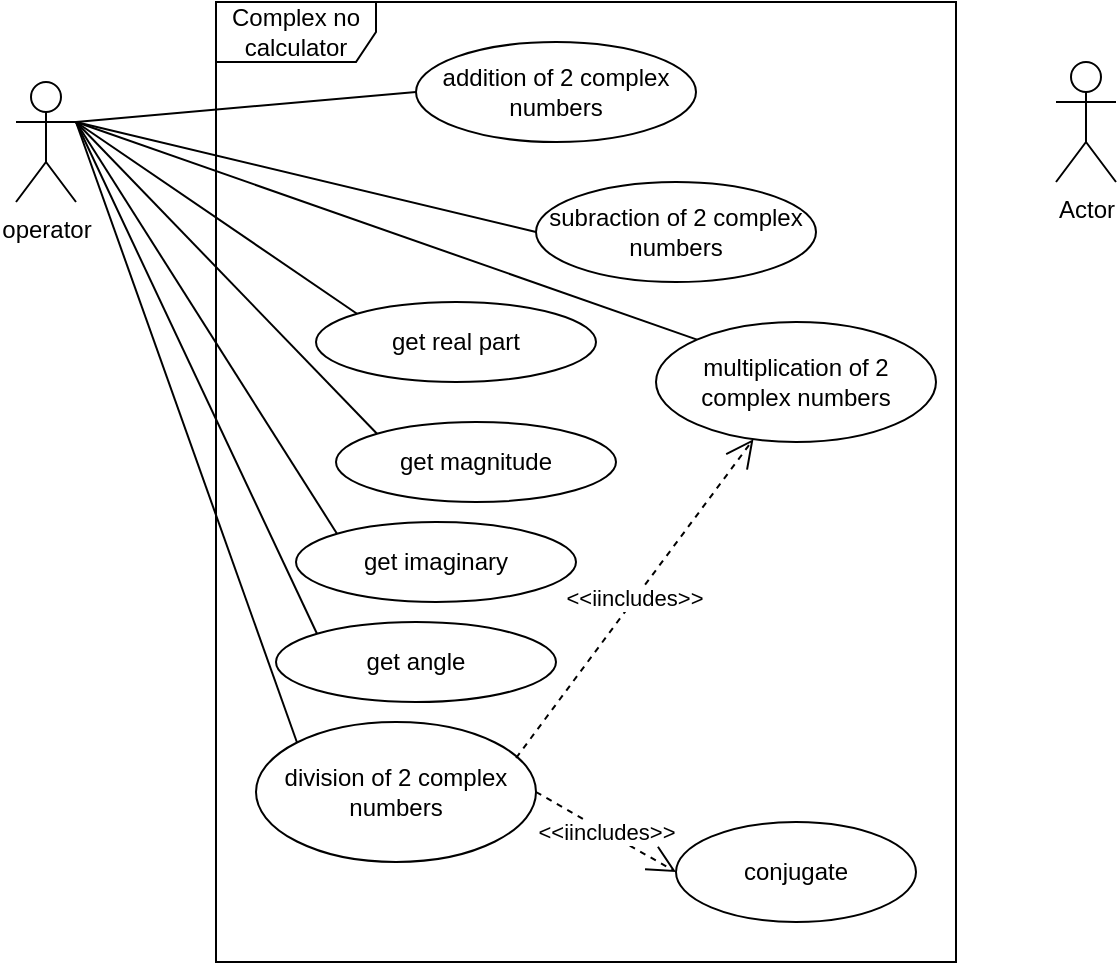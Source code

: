 <mxfile version="14.4.2" type="device"><diagram id="dETnEwjwZE8RfbmJwBNq" name="Page-1"><mxGraphModel dx="1422" dy="762" grid="1" gridSize="10" guides="1" tooltips="1" connect="1" arrows="1" fold="1" page="1" pageScale="1" pageWidth="827" pageHeight="1169" math="0" shadow="0"><root><mxCell id="0"/><mxCell id="1" parent="0"/><mxCell id="5DMdqk_6WPge_-At53Tf-12" style="rounded=0;orthogonalLoop=1;jettySize=auto;html=1;exitX=1;exitY=0.333;exitDx=0;exitDy=0;exitPerimeter=0;entryX=0;entryY=0.5;entryDx=0;entryDy=0;endArrow=none;endFill=0;" edge="1" parent="1" source="5DMdqk_6WPge_-At53Tf-1" target="5DMdqk_6WPge_-At53Tf-4"><mxGeometry relative="1" as="geometry"/></mxCell><mxCell id="5DMdqk_6WPge_-At53Tf-14" style="edgeStyle=none;rounded=0;orthogonalLoop=1;jettySize=auto;html=1;exitX=1;exitY=0.333;exitDx=0;exitDy=0;exitPerimeter=0;entryX=0;entryY=0;entryDx=0;entryDy=0;endArrow=none;endFill=0;" edge="1" parent="1" source="5DMdqk_6WPge_-At53Tf-1" target="5DMdqk_6WPge_-At53Tf-6"><mxGeometry relative="1" as="geometry"/></mxCell><mxCell id="5DMdqk_6WPge_-At53Tf-1" value="operator" style="shape=umlActor;verticalLabelPosition=bottom;verticalAlign=top;html=1;outlineConnect=0;" vertex="1" parent="1"><mxGeometry x="110" y="180" width="30" height="60" as="geometry"/></mxCell><mxCell id="5DMdqk_6WPge_-At53Tf-2" value="Complex no calculator" style="shape=umlFrame;whiteSpace=wrap;html=1;width=80;height=30;" vertex="1" parent="1"><mxGeometry x="210" y="140" width="370" height="480" as="geometry"/></mxCell><mxCell id="5DMdqk_6WPge_-At53Tf-3" value="Actor" style="shape=umlActor;verticalLabelPosition=bottom;verticalAlign=top;html=1;outlineConnect=0;" vertex="1" parent="1"><mxGeometry x="630" y="170" width="30" height="60" as="geometry"/></mxCell><mxCell id="5DMdqk_6WPge_-At53Tf-4" value="addition of 2 complex numbers" style="ellipse;whiteSpace=wrap;html=1;" vertex="1" parent="1"><mxGeometry x="310" y="160" width="140" height="50" as="geometry"/></mxCell><mxCell id="5DMdqk_6WPge_-At53Tf-13" style="edgeStyle=none;rounded=0;orthogonalLoop=1;jettySize=auto;html=1;exitX=0;exitY=0.5;exitDx=0;exitDy=0;endArrow=none;endFill=0;" edge="1" parent="1" source="5DMdqk_6WPge_-At53Tf-5"><mxGeometry relative="1" as="geometry"><mxPoint x="140" y="200" as="targetPoint"/></mxGeometry></mxCell><mxCell id="5DMdqk_6WPge_-At53Tf-5" value="subraction of 2 complex numbers" style="ellipse;whiteSpace=wrap;html=1;" vertex="1" parent="1"><mxGeometry x="370" y="230" width="140" height="50" as="geometry"/></mxCell><mxCell id="5DMdqk_6WPge_-At53Tf-6" value="multiplication of 2 complex numbers" style="ellipse;whiteSpace=wrap;html=1;" vertex="1" parent="1"><mxGeometry x="430" y="300" width="140" height="60" as="geometry"/></mxCell><mxCell id="5DMdqk_6WPge_-At53Tf-19" style="edgeStyle=none;rounded=0;orthogonalLoop=1;jettySize=auto;html=1;exitX=0;exitY=0;exitDx=0;exitDy=0;endArrow=none;endFill=0;" edge="1" parent="1" source="5DMdqk_6WPge_-At53Tf-7"><mxGeometry relative="1" as="geometry"><mxPoint x="140" y="200" as="targetPoint"/></mxGeometry></mxCell><mxCell id="5DMdqk_6WPge_-At53Tf-7" value="division of 2 complex numbers" style="ellipse;whiteSpace=wrap;html=1;" vertex="1" parent="1"><mxGeometry x="230" y="500" width="140" height="70" as="geometry"/></mxCell><mxCell id="5DMdqk_6WPge_-At53Tf-15" style="edgeStyle=none;rounded=0;orthogonalLoop=1;jettySize=auto;html=1;exitX=0;exitY=0;exitDx=0;exitDy=0;entryX=1;entryY=0.333;entryDx=0;entryDy=0;entryPerimeter=0;endArrow=none;endFill=0;" edge="1" parent="1" source="5DMdqk_6WPge_-At53Tf-8" target="5DMdqk_6WPge_-At53Tf-1"><mxGeometry relative="1" as="geometry"/></mxCell><mxCell id="5DMdqk_6WPge_-At53Tf-8" value="get real part" style="ellipse;whiteSpace=wrap;html=1;" vertex="1" parent="1"><mxGeometry x="260" y="290" width="140" height="40" as="geometry"/></mxCell><mxCell id="5DMdqk_6WPge_-At53Tf-17" style="edgeStyle=none;rounded=0;orthogonalLoop=1;jettySize=auto;html=1;exitX=0;exitY=0;exitDx=0;exitDy=0;endArrow=none;endFill=0;" edge="1" parent="1" source="5DMdqk_6WPge_-At53Tf-9"><mxGeometry relative="1" as="geometry"><mxPoint x="140" y="200" as="targetPoint"/></mxGeometry></mxCell><mxCell id="5DMdqk_6WPge_-At53Tf-9" value="get imaginary" style="ellipse;whiteSpace=wrap;html=1;" vertex="1" parent="1"><mxGeometry x="250" y="400" width="140" height="40" as="geometry"/></mxCell><mxCell id="5DMdqk_6WPge_-At53Tf-16" style="edgeStyle=none;rounded=0;orthogonalLoop=1;jettySize=auto;html=1;exitX=0;exitY=0;exitDx=0;exitDy=0;entryX=1;entryY=0.333;entryDx=0;entryDy=0;entryPerimeter=0;endArrow=none;endFill=0;" edge="1" parent="1" source="5DMdqk_6WPge_-At53Tf-10" target="5DMdqk_6WPge_-At53Tf-1"><mxGeometry relative="1" as="geometry"/></mxCell><mxCell id="5DMdqk_6WPge_-At53Tf-10" value="get magnitude" style="ellipse;whiteSpace=wrap;html=1;" vertex="1" parent="1"><mxGeometry x="270" y="350" width="140" height="40" as="geometry"/></mxCell><mxCell id="5DMdqk_6WPge_-At53Tf-18" style="edgeStyle=none;rounded=0;orthogonalLoop=1;jettySize=auto;html=1;exitX=0;exitY=0;exitDx=0;exitDy=0;endArrow=none;endFill=0;" edge="1" parent="1" source="5DMdqk_6WPge_-At53Tf-11"><mxGeometry relative="1" as="geometry"><mxPoint x="140" y="200" as="targetPoint"/></mxGeometry></mxCell><mxCell id="5DMdqk_6WPge_-At53Tf-11" value="get angle" style="ellipse;whiteSpace=wrap;html=1;" vertex="1" parent="1"><mxGeometry x="240" y="450" width="140" height="40" as="geometry"/></mxCell><mxCell id="5DMdqk_6WPge_-At53Tf-20" value="conjugate" style="ellipse;whiteSpace=wrap;html=1;" vertex="1" parent="1"><mxGeometry x="440" y="550" width="120" height="50" as="geometry"/></mxCell><mxCell id="5DMdqk_6WPge_-At53Tf-21" value="&amp;lt;&amp;lt;iincludes&amp;gt;&amp;gt;" style="endArrow=open;endSize=12;dashed=1;html=1;exitX=1;exitY=0.5;exitDx=0;exitDy=0;entryX=0;entryY=0.5;entryDx=0;entryDy=0;" edge="1" parent="1" source="5DMdqk_6WPge_-At53Tf-7" target="5DMdqk_6WPge_-At53Tf-20"><mxGeometry width="160" relative="1" as="geometry"><mxPoint x="380" y="510" as="sourcePoint"/><mxPoint x="540" y="510" as="targetPoint"/></mxGeometry></mxCell><mxCell id="5DMdqk_6WPge_-At53Tf-23" value="&amp;lt;&amp;lt;iincludes&amp;gt;&amp;gt;" style="endArrow=open;endSize=12;dashed=1;html=1;exitX=0.929;exitY=0.257;exitDx=0;exitDy=0;exitPerimeter=0;" edge="1" parent="1" source="5DMdqk_6WPge_-At53Tf-7" target="5DMdqk_6WPge_-At53Tf-6"><mxGeometry width="160" relative="1" as="geometry"><mxPoint x="380" y="516" as="sourcePoint"/><mxPoint x="450" y="556" as="targetPoint"/></mxGeometry></mxCell></root></mxGraphModel></diagram></mxfile>